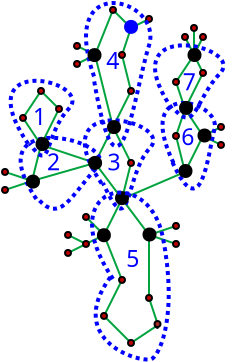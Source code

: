 <?xml version="1.0" encoding="UTF-8"?>
<dia:diagram xmlns:dia="http://www.lysator.liu.se/~alla/dia/">
  <dia:layer name="Background" visible="true" active="true">
    <dia:group>
      <dia:object type="Standard - Polygon" version="0" id="O0">
        <dia:attribute name="obj_pos">
          <dia:point val="6.75,17.1"/>
        </dia:attribute>
        <dia:attribute name="obj_bb">
          <dia:rectangle val="5.339,9.805;8.16,17.164"/>
        </dia:attribute>
        <dia:attribute name="poly_points">
          <dia:point val="6.75,17.1"/>
          <dia:point val="5.4,15.75"/>
          <dia:point val="6.3,13.95"/>
          <dia:point val="5.4,11.7"/>
          <dia:point val="6.3,9.9"/>
          <dia:point val="7.65,11.7"/>
          <dia:point val="7.65,14.85"/>
          <dia:point val="8.1,16.2"/>
        </dia:attribute>
        <dia:attribute name="line_color">
          <dia:color val="#00a33d"/>
        </dia:attribute>
        <dia:attribute name="show_background">
          <dia:boolean val="false"/>
        </dia:attribute>
      </dia:object>
      <dia:object type="Standard - PolyLine" version="0" id="O1">
        <dia:attribute name="obj_pos">
          <dia:point val="9.45,16.65"/>
        </dia:attribute>
        <dia:attribute name="obj_bb">
          <dia:rectangle val="8.072,15.231;9.519,16.713"/>
        </dia:attribute>
        <dia:attribute name="poly_points">
          <dia:point val="9.45,16.65"/>
          <dia:point val="8.1,16.2"/>
          <dia:point val="9.45,15.3"/>
        </dia:attribute>
        <dia:attribute name="line_color">
          <dia:color val="#00a33d"/>
        </dia:attribute>
      </dia:object>
      <dia:object type="Standard - PolyLine" version="0" id="O2">
        <dia:attribute name="obj_pos">
          <dia:point val="9,12.15"/>
        </dia:attribute>
        <dia:attribute name="obj_bb">
          <dia:rectangle val="7.634,11.187;9.063,12.213"/>
        </dia:attribute>
        <dia:attribute name="poly_points">
          <dia:point val="9,12.15"/>
          <dia:point val="7.65,11.7"/>
          <dia:point val="9,11.25"/>
        </dia:attribute>
        <dia:attribute name="line_color">
          <dia:color val="#00a33d"/>
        </dia:attribute>
      </dia:object>
      <dia:object type="Standard - PolyLine" version="0" id="O3">
        <dia:attribute name="obj_pos">
          <dia:point val="3.6,11.7"/>
        </dia:attribute>
        <dia:attribute name="obj_bb">
          <dia:rectangle val="3.533,10.729;5.484,12.195"/>
        </dia:attribute>
        <dia:attribute name="poly_points">
          <dia:point val="3.6,11.7"/>
          <dia:point val="4.5,12.15"/>
          <dia:point val="5.4,11.7"/>
          <dia:point val="4.5,10.8"/>
        </dia:attribute>
        <dia:attribute name="line_color">
          <dia:color val="#00a33d"/>
        </dia:attribute>
      </dia:object>
      <dia:object type="Standard - Line" version="0" id="O4">
        <dia:attribute name="obj_pos">
          <dia:point val="3.6,12.6"/>
        </dia:attribute>
        <dia:attribute name="obj_bb">
          <dia:rectangle val="3.533,12.083;4.567,12.667"/>
        </dia:attribute>
        <dia:attribute name="conn_endpoints">
          <dia:point val="3.6,12.6"/>
          <dia:point val="4.5,12.15"/>
        </dia:attribute>
        <dia:attribute name="numcp">
          <dia:int val="1"/>
        </dia:attribute>
        <dia:attribute name="line_color">
          <dia:color val="#00a33d"/>
        </dia:attribute>
      </dia:object>
      <dia:object type="Standard - PolyLine" version="0" id="O5">
        <dia:attribute name="obj_pos">
          <dia:point val="6.3,9.9"/>
        </dia:attribute>
        <dia:attribute name="obj_bb">
          <dia:rectangle val="4.905,5.287;10.408,9.986"/>
        </dia:attribute>
        <dia:attribute name="poly_points">
          <dia:point val="6.3,9.9"/>
          <dia:point val="4.95,8.1"/>
          <dia:point val="5.85,6.3"/>
          <dia:point val="6.75,8.1"/>
          <dia:point val="6.3,9.9"/>
          <dia:point val="9.45,8.55"/>
          <dia:point val="10.35,6.75"/>
          <dia:point val="9.45,5.4"/>
          <dia:point val="9,6.75"/>
          <dia:point val="9.45,8.55"/>
        </dia:attribute>
        <dia:attribute name="line_color">
          <dia:color val="#00a33d"/>
        </dia:attribute>
      </dia:object>
      <dia:object type="Standard - Polygon" version="0" id="O6">
        <dia:attribute name="obj_pos">
          <dia:point val="4.95,8.1"/>
        </dia:attribute>
        <dia:attribute name="obj_bb">
          <dia:rectangle val="1.73,7.135;5.119,9.072"/>
        </dia:attribute>
        <dia:attribute name="poly_points">
          <dia:point val="4.95,8.1"/>
          <dia:point val="2.25,7.2"/>
          <dia:point val="1.8,9"/>
        </dia:attribute>
        <dia:attribute name="line_color">
          <dia:color val="#00a33d"/>
        </dia:attribute>
        <dia:attribute name="show_background">
          <dia:boolean val="false"/>
        </dia:attribute>
      </dia:object>
      <dia:object type="Standard - PolyLine" version="0" id="O7">
        <dia:attribute name="obj_pos">
          <dia:point val="0.45,8.55"/>
        </dia:attribute>
        <dia:attribute name="obj_bb">
          <dia:rectangle val="0.387,8.487;1.816,9.513"/>
        </dia:attribute>
        <dia:attribute name="poly_points">
          <dia:point val="0.45,8.55"/>
          <dia:point val="1.8,9"/>
          <dia:point val="0.45,9.45"/>
        </dia:attribute>
        <dia:attribute name="line_color">
          <dia:color val="#00a33d"/>
        </dia:attribute>
      </dia:object>
      <dia:object type="Standard - Polygon" version="0" id="O8">
        <dia:attribute name="obj_pos">
          <dia:point val="2.25,7.2"/>
        </dia:attribute>
        <dia:attribute name="obj_bb">
          <dia:rectangle val="1.29,4.421;3.211,7.299"/>
        </dia:attribute>
        <dia:attribute name="poly_points">
          <dia:point val="2.25,7.2"/>
          <dia:point val="3.15,5.4"/>
          <dia:point val="2.25,4.5"/>
          <dia:point val="1.35,5.85"/>
        </dia:attribute>
        <dia:attribute name="line_color">
          <dia:color val="#00a33d"/>
        </dia:attribute>
        <dia:attribute name="show_background">
          <dia:boolean val="false"/>
        </dia:attribute>
      </dia:object>
      <dia:object type="Standard - Polygon" version="0" id="O9">
        <dia:attribute name="obj_pos">
          <dia:point val="5.85,6.3"/>
        </dia:attribute>
        <dia:attribute name="obj_bb">
          <dia:rectangle val="4.898,0.361;6.807,6.443"/>
        </dia:attribute>
        <dia:attribute name="poly_points">
          <dia:point val="5.85,6.3"/>
          <dia:point val="6.75,4.5"/>
          <dia:point val="6.3,2.7"/>
          <dia:point val="6.75,1.35"/>
          <dia:point val="5.85,0.45"/>
          <dia:point val="4.95,2.7"/>
        </dia:attribute>
        <dia:attribute name="line_color">
          <dia:color val="#00a33d"/>
        </dia:attribute>
        <dia:attribute name="show_background">
          <dia:boolean val="false"/>
        </dia:attribute>
      </dia:object>
      <dia:object type="Standard - Polygon" version="0" id="O10">
        <dia:attribute name="obj_pos">
          <dia:point val="9.45,5.4"/>
        </dia:attribute>
        <dia:attribute name="obj_bb">
          <dia:rectangle val="8.945,2.601;10.406,5.53"/>
        </dia:attribute>
        <dia:attribute name="poly_points">
          <dia:point val="9.45,5.4"/>
          <dia:point val="10.35,3.6"/>
          <dia:point val="9.9,2.7"/>
          <dia:point val="9,4.05"/>
        </dia:attribute>
        <dia:attribute name="line_color">
          <dia:color val="#00a33d"/>
        </dia:attribute>
        <dia:attribute name="show_background">
          <dia:boolean val="false"/>
        </dia:attribute>
      </dia:object>
      <dia:object type="Standard - PolyLine" version="0" id="O11">
        <dia:attribute name="obj_pos">
          <dia:point val="4.05,2.25"/>
        </dia:attribute>
        <dia:attribute name="obj_bb">
          <dia:rectangle val="3.983,2.183;4.972,3.217"/>
        </dia:attribute>
        <dia:attribute name="poly_points">
          <dia:point val="4.05,2.25"/>
          <dia:point val="4.95,2.7"/>
          <dia:point val="4.05,3.15"/>
        </dia:attribute>
        <dia:attribute name="line_color">
          <dia:color val="#00a33d"/>
        </dia:attribute>
      </dia:object>
      <dia:object type="Standard - Line" version="0" id="O12">
        <dia:attribute name="obj_pos">
          <dia:point val="6.75,1.35"/>
        </dia:attribute>
        <dia:attribute name="obj_bb">
          <dia:rectangle val="6.683,0.833;7.717,1.417"/>
        </dia:attribute>
        <dia:attribute name="conn_endpoints">
          <dia:point val="6.75,1.35"/>
          <dia:point val="7.65,0.9"/>
        </dia:attribute>
        <dia:attribute name="numcp">
          <dia:int val="1"/>
        </dia:attribute>
        <dia:attribute name="line_color">
          <dia:color val="#00a33d"/>
        </dia:attribute>
      </dia:object>
      <dia:object type="Standard - PolyLine" version="0" id="O13">
        <dia:attribute name="obj_pos">
          <dia:point val="9.45,1.8"/>
        </dia:attribute>
        <dia:attribute name="obj_bb">
          <dia:rectangle val="9.383,1.3;9.95,2.722"/>
        </dia:attribute>
        <dia:attribute name="poly_points">
          <dia:point val="9.45,1.8"/>
          <dia:point val="9.9,2.7"/>
          <dia:point val="9.9,1.35"/>
        </dia:attribute>
        <dia:attribute name="line_color">
          <dia:color val="#00a33d"/>
        </dia:attribute>
      </dia:object>
      <dia:object type="Standard - Line" version="0" id="O14">
        <dia:attribute name="obj_pos">
          <dia:point val="10.35,1.8"/>
        </dia:attribute>
        <dia:attribute name="obj_bb">
          <dia:rectangle val="9.833,1.733;10.417,2.767"/>
        </dia:attribute>
        <dia:attribute name="conn_endpoints">
          <dia:point val="10.35,1.8"/>
          <dia:point val="9.9,2.7"/>
        </dia:attribute>
        <dia:attribute name="numcp">
          <dia:int val="1"/>
        </dia:attribute>
        <dia:attribute name="line_color">
          <dia:color val="#00a33d"/>
        </dia:attribute>
      </dia:object>
      <dia:object type="Standard - PolyLine" version="0" id="O15">
        <dia:attribute name="obj_pos">
          <dia:point val="11.25,6.3"/>
        </dia:attribute>
        <dia:attribute name="obj_bb">
          <dia:rectangle val="10.328,6.233;11.317,7.267"/>
        </dia:attribute>
        <dia:attribute name="poly_points">
          <dia:point val="11.25,6.3"/>
          <dia:point val="10.35,6.75"/>
          <dia:point val="11.25,7.2"/>
        </dia:attribute>
        <dia:attribute name="line_color">
          <dia:color val="#00a33d"/>
        </dia:attribute>
      </dia:object>
    </dia:group>
    <dia:group>
      <dia:object type="Standard - Ellipse" version="0" id="O16">
        <dia:attribute name="obj_pos">
          <dia:point val="6.6,16.95"/>
        </dia:attribute>
        <dia:attribute name="obj_bb">
          <dia:rectangle val="6.55,16.9;6.95,17.3"/>
        </dia:attribute>
        <dia:attribute name="elem_corner">
          <dia:point val="6.6,16.95"/>
        </dia:attribute>
        <dia:attribute name="elem_width">
          <dia:real val="0.3"/>
        </dia:attribute>
        <dia:attribute name="elem_height">
          <dia:real val="0.3"/>
        </dia:attribute>
        <dia:attribute name="inner_color">
          <dia:color val="#bf0000"/>
        </dia:attribute>
      </dia:object>
      <dia:object type="Standard - Ellipse" version="0" id="O17">
        <dia:attribute name="obj_pos">
          <dia:point val="7.95,16.05"/>
        </dia:attribute>
        <dia:attribute name="obj_bb">
          <dia:rectangle val="7.9,16;8.3,16.4"/>
        </dia:attribute>
        <dia:attribute name="elem_corner">
          <dia:point val="7.95,16.05"/>
        </dia:attribute>
        <dia:attribute name="elem_width">
          <dia:real val="0.3"/>
        </dia:attribute>
        <dia:attribute name="elem_height">
          <dia:real val="0.3"/>
        </dia:attribute>
        <dia:attribute name="inner_color">
          <dia:color val="#bf0000"/>
        </dia:attribute>
      </dia:object>
      <dia:object type="Standard - Ellipse" version="0" id="O18">
        <dia:attribute name="obj_pos">
          <dia:point val="9.3,16.5"/>
        </dia:attribute>
        <dia:attribute name="obj_bb">
          <dia:rectangle val="9.25,16.45;9.65,16.85"/>
        </dia:attribute>
        <dia:attribute name="elem_corner">
          <dia:point val="9.3,16.5"/>
        </dia:attribute>
        <dia:attribute name="elem_width">
          <dia:real val="0.3"/>
        </dia:attribute>
        <dia:attribute name="elem_height">
          <dia:real val="0.3"/>
        </dia:attribute>
        <dia:attribute name="inner_color">
          <dia:color val="#bf0000"/>
        </dia:attribute>
      </dia:object>
      <dia:object type="Standard - Ellipse" version="0" id="O19">
        <dia:attribute name="obj_pos">
          <dia:point val="9.3,15.15"/>
        </dia:attribute>
        <dia:attribute name="obj_bb">
          <dia:rectangle val="9.25,15.1;9.65,15.5"/>
        </dia:attribute>
        <dia:attribute name="elem_corner">
          <dia:point val="9.3,15.15"/>
        </dia:attribute>
        <dia:attribute name="elem_width">
          <dia:real val="0.3"/>
        </dia:attribute>
        <dia:attribute name="elem_height">
          <dia:real val="0.3"/>
        </dia:attribute>
        <dia:attribute name="inner_color">
          <dia:color val="#bf0000"/>
        </dia:attribute>
      </dia:object>
      <dia:object type="Standard - Ellipse" version="0" id="O20">
        <dia:attribute name="obj_pos">
          <dia:point val="7.5,14.7"/>
        </dia:attribute>
        <dia:attribute name="obj_bb">
          <dia:rectangle val="7.45,14.65;7.85,15.05"/>
        </dia:attribute>
        <dia:attribute name="elem_corner">
          <dia:point val="7.5,14.7"/>
        </dia:attribute>
        <dia:attribute name="elem_width">
          <dia:real val="0.3"/>
        </dia:attribute>
        <dia:attribute name="elem_height">
          <dia:real val="0.3"/>
        </dia:attribute>
        <dia:attribute name="inner_color">
          <dia:color val="#bf0000"/>
        </dia:attribute>
      </dia:object>
      <dia:object type="Standard - Ellipse" version="0" id="O21">
        <dia:attribute name="obj_pos">
          <dia:point val="7.5,11.55"/>
        </dia:attribute>
        <dia:attribute name="obj_bb">
          <dia:rectangle val="7.45,11.5;7.85,11.9"/>
        </dia:attribute>
        <dia:attribute name="elem_corner">
          <dia:point val="7.5,11.55"/>
        </dia:attribute>
        <dia:attribute name="elem_width">
          <dia:real val="0.3"/>
        </dia:attribute>
        <dia:attribute name="elem_height">
          <dia:real val="0.3"/>
        </dia:attribute>
        <dia:attribute name="inner_color">
          <dia:color val="#bf0000"/>
        </dia:attribute>
      </dia:object>
      <dia:object type="Standard - Ellipse" version="0" id="O22">
        <dia:attribute name="obj_pos">
          <dia:point val="8.85,12"/>
        </dia:attribute>
        <dia:attribute name="obj_bb">
          <dia:rectangle val="8.8,11.95;9.2,12.35"/>
        </dia:attribute>
        <dia:attribute name="elem_corner">
          <dia:point val="8.85,12"/>
        </dia:attribute>
        <dia:attribute name="elem_width">
          <dia:real val="0.3"/>
        </dia:attribute>
        <dia:attribute name="elem_height">
          <dia:real val="0.3"/>
        </dia:attribute>
        <dia:attribute name="inner_color">
          <dia:color val="#bf0000"/>
        </dia:attribute>
      </dia:object>
      <dia:object type="Standard - Ellipse" version="0" id="O23">
        <dia:attribute name="obj_pos">
          <dia:point val="8.85,11.1"/>
        </dia:attribute>
        <dia:attribute name="obj_bb">
          <dia:rectangle val="8.8,11.05;9.2,11.45"/>
        </dia:attribute>
        <dia:attribute name="elem_corner">
          <dia:point val="8.85,11.1"/>
        </dia:attribute>
        <dia:attribute name="elem_width">
          <dia:real val="0.3"/>
        </dia:attribute>
        <dia:attribute name="elem_height">
          <dia:real val="0.3"/>
        </dia:attribute>
        <dia:attribute name="inner_color">
          <dia:color val="#bf0000"/>
        </dia:attribute>
      </dia:object>
      <dia:object type="Standard - Ellipse" version="0" id="O24">
        <dia:attribute name="obj_pos">
          <dia:point val="5.25,15.6"/>
        </dia:attribute>
        <dia:attribute name="obj_bb">
          <dia:rectangle val="5.2,15.55;5.6,15.95"/>
        </dia:attribute>
        <dia:attribute name="elem_corner">
          <dia:point val="5.25,15.6"/>
        </dia:attribute>
        <dia:attribute name="elem_width">
          <dia:real val="0.3"/>
        </dia:attribute>
        <dia:attribute name="elem_height">
          <dia:real val="0.3"/>
        </dia:attribute>
        <dia:attribute name="inner_color">
          <dia:color val="#bf0000"/>
        </dia:attribute>
      </dia:object>
      <dia:object type="Standard - Ellipse" version="0" id="O25">
        <dia:attribute name="obj_pos">
          <dia:point val="6.15,13.8"/>
        </dia:attribute>
        <dia:attribute name="obj_bb">
          <dia:rectangle val="6.1,13.75;6.5,14.15"/>
        </dia:attribute>
        <dia:attribute name="elem_corner">
          <dia:point val="6.15,13.8"/>
        </dia:attribute>
        <dia:attribute name="elem_width">
          <dia:real val="0.3"/>
        </dia:attribute>
        <dia:attribute name="elem_height">
          <dia:real val="0.3"/>
        </dia:attribute>
        <dia:attribute name="inner_color">
          <dia:color val="#bf0000"/>
        </dia:attribute>
      </dia:object>
      <dia:object type="Standard - Ellipse" version="0" id="O26">
        <dia:attribute name="obj_pos">
          <dia:point val="5.25,11.55"/>
        </dia:attribute>
        <dia:attribute name="obj_bb">
          <dia:rectangle val="5.2,11.5;5.6,11.9"/>
        </dia:attribute>
        <dia:attribute name="elem_corner">
          <dia:point val="5.25,11.55"/>
        </dia:attribute>
        <dia:attribute name="elem_width">
          <dia:real val="0.3"/>
        </dia:attribute>
        <dia:attribute name="elem_height">
          <dia:real val="0.3"/>
        </dia:attribute>
        <dia:attribute name="inner_color">
          <dia:color val="#bf0000"/>
        </dia:attribute>
      </dia:object>
      <dia:object type="Standard - Ellipse" version="0" id="O27">
        <dia:attribute name="obj_pos">
          <dia:point val="4.35,10.65"/>
        </dia:attribute>
        <dia:attribute name="obj_bb">
          <dia:rectangle val="4.3,10.6;4.7,11"/>
        </dia:attribute>
        <dia:attribute name="elem_corner">
          <dia:point val="4.35,10.65"/>
        </dia:attribute>
        <dia:attribute name="elem_width">
          <dia:real val="0.3"/>
        </dia:attribute>
        <dia:attribute name="elem_height">
          <dia:real val="0.3"/>
        </dia:attribute>
        <dia:attribute name="inner_color">
          <dia:color val="#bf0000"/>
        </dia:attribute>
      </dia:object>
      <dia:object type="Standard - Ellipse" version="0" id="O28">
        <dia:attribute name="obj_pos">
          <dia:point val="3.45,11.55"/>
        </dia:attribute>
        <dia:attribute name="obj_bb">
          <dia:rectangle val="3.4,11.5;3.8,11.9"/>
        </dia:attribute>
        <dia:attribute name="elem_corner">
          <dia:point val="3.45,11.55"/>
        </dia:attribute>
        <dia:attribute name="elem_width">
          <dia:real val="0.3"/>
        </dia:attribute>
        <dia:attribute name="elem_height">
          <dia:real val="0.3"/>
        </dia:attribute>
        <dia:attribute name="inner_color">
          <dia:color val="#bf0000"/>
        </dia:attribute>
      </dia:object>
      <dia:object type="Standard - Ellipse" version="0" id="O29">
        <dia:attribute name="obj_pos">
          <dia:point val="3.45,12.45"/>
        </dia:attribute>
        <dia:attribute name="obj_bb">
          <dia:rectangle val="3.4,12.4;3.8,12.8"/>
        </dia:attribute>
        <dia:attribute name="elem_corner">
          <dia:point val="3.45,12.45"/>
        </dia:attribute>
        <dia:attribute name="elem_width">
          <dia:real val="0.3"/>
        </dia:attribute>
        <dia:attribute name="elem_height">
          <dia:real val="0.3"/>
        </dia:attribute>
        <dia:attribute name="inner_color">
          <dia:color val="#bf0000"/>
        </dia:attribute>
      </dia:object>
      <dia:object type="Standard - Ellipse" version="0" id="O30">
        <dia:attribute name="obj_pos">
          <dia:point val="6.15,9.75"/>
        </dia:attribute>
        <dia:attribute name="obj_bb">
          <dia:rectangle val="6.1,9.7;6.5,10.1"/>
        </dia:attribute>
        <dia:attribute name="elem_corner">
          <dia:point val="6.15,9.75"/>
        </dia:attribute>
        <dia:attribute name="elem_width">
          <dia:real val="0.3"/>
        </dia:attribute>
        <dia:attribute name="elem_height">
          <dia:real val="0.3"/>
        </dia:attribute>
        <dia:attribute name="inner_color">
          <dia:color val="#bf0000"/>
        </dia:attribute>
      </dia:object>
      <dia:object type="Standard - Ellipse" version="0" id="O31">
        <dia:attribute name="obj_pos">
          <dia:point val="9.3,8.4"/>
        </dia:attribute>
        <dia:attribute name="obj_bb">
          <dia:rectangle val="9.25,8.35;9.65,8.75"/>
        </dia:attribute>
        <dia:attribute name="elem_corner">
          <dia:point val="9.3,8.4"/>
        </dia:attribute>
        <dia:attribute name="elem_width">
          <dia:real val="0.3"/>
        </dia:attribute>
        <dia:attribute name="elem_height">
          <dia:real val="0.3"/>
        </dia:attribute>
        <dia:attribute name="inner_color">
          <dia:color val="#bf0000"/>
        </dia:attribute>
      </dia:object>
      <dia:object type="Standard - Ellipse" version="0" id="O32">
        <dia:attribute name="obj_pos">
          <dia:point val="10.2,6.6"/>
        </dia:attribute>
        <dia:attribute name="obj_bb">
          <dia:rectangle val="10.15,6.55;10.55,6.95"/>
        </dia:attribute>
        <dia:attribute name="elem_corner">
          <dia:point val="10.2,6.6"/>
        </dia:attribute>
        <dia:attribute name="elem_width">
          <dia:real val="0.3"/>
        </dia:attribute>
        <dia:attribute name="elem_height">
          <dia:real val="0.3"/>
        </dia:attribute>
        <dia:attribute name="inner_color">
          <dia:color val="#bf0000"/>
        </dia:attribute>
      </dia:object>
      <dia:object type="Standard - Ellipse" version="0" id="O33">
        <dia:attribute name="obj_pos">
          <dia:point val="11.1,7.05"/>
        </dia:attribute>
        <dia:attribute name="obj_bb">
          <dia:rectangle val="11.05,7;11.45,7.4"/>
        </dia:attribute>
        <dia:attribute name="elem_corner">
          <dia:point val="11.1,7.05"/>
        </dia:attribute>
        <dia:attribute name="elem_width">
          <dia:real val="0.3"/>
        </dia:attribute>
        <dia:attribute name="elem_height">
          <dia:real val="0.3"/>
        </dia:attribute>
        <dia:attribute name="inner_color">
          <dia:color val="#bf0000"/>
        </dia:attribute>
      </dia:object>
      <dia:object type="Standard - Ellipse" version="0" id="O34">
        <dia:attribute name="obj_pos">
          <dia:point val="11.1,6.15"/>
        </dia:attribute>
        <dia:attribute name="obj_bb">
          <dia:rectangle val="11.05,6.1;11.45,6.5"/>
        </dia:attribute>
        <dia:attribute name="elem_corner">
          <dia:point val="11.1,6.15"/>
        </dia:attribute>
        <dia:attribute name="elem_width">
          <dia:real val="0.3"/>
        </dia:attribute>
        <dia:attribute name="elem_height">
          <dia:real val="0.3"/>
        </dia:attribute>
        <dia:attribute name="inner_color">
          <dia:color val="#bf0000"/>
        </dia:attribute>
      </dia:object>
      <dia:object type="Standard - Ellipse" version="0" id="O35">
        <dia:attribute name="obj_pos">
          <dia:point val="8.85,6.6"/>
        </dia:attribute>
        <dia:attribute name="obj_bb">
          <dia:rectangle val="8.8,6.55;9.2,6.95"/>
        </dia:attribute>
        <dia:attribute name="elem_corner">
          <dia:point val="8.85,6.6"/>
        </dia:attribute>
        <dia:attribute name="elem_width">
          <dia:real val="0.3"/>
        </dia:attribute>
        <dia:attribute name="elem_height">
          <dia:real val="0.3"/>
        </dia:attribute>
        <dia:attribute name="inner_color">
          <dia:color val="#bf0000"/>
        </dia:attribute>
      </dia:object>
      <dia:object type="Standard - Ellipse" version="0" id="O36">
        <dia:attribute name="obj_pos">
          <dia:point val="9.3,5.25"/>
        </dia:attribute>
        <dia:attribute name="obj_bb">
          <dia:rectangle val="9.25,5.2;9.65,5.6"/>
        </dia:attribute>
        <dia:attribute name="elem_corner">
          <dia:point val="9.3,5.25"/>
        </dia:attribute>
        <dia:attribute name="elem_width">
          <dia:real val="0.3"/>
        </dia:attribute>
        <dia:attribute name="elem_height">
          <dia:real val="0.3"/>
        </dia:attribute>
        <dia:attribute name="inner_color">
          <dia:color val="#bf0000"/>
        </dia:attribute>
      </dia:object>
      <dia:object type="Standard - Ellipse" version="0" id="O37">
        <dia:attribute name="obj_pos">
          <dia:point val="8.85,3.9"/>
        </dia:attribute>
        <dia:attribute name="obj_bb">
          <dia:rectangle val="8.8,3.85;9.2,4.25"/>
        </dia:attribute>
        <dia:attribute name="elem_corner">
          <dia:point val="8.85,3.9"/>
        </dia:attribute>
        <dia:attribute name="elem_width">
          <dia:real val="0.3"/>
        </dia:attribute>
        <dia:attribute name="elem_height">
          <dia:real val="0.3"/>
        </dia:attribute>
        <dia:attribute name="inner_color">
          <dia:color val="#bf0000"/>
        </dia:attribute>
      </dia:object>
      <dia:object type="Standard - Ellipse" version="0" id="O38">
        <dia:attribute name="obj_pos">
          <dia:point val="10.2,3.45"/>
        </dia:attribute>
        <dia:attribute name="obj_bb">
          <dia:rectangle val="10.15,3.4;10.55,3.8"/>
        </dia:attribute>
        <dia:attribute name="elem_corner">
          <dia:point val="10.2,3.45"/>
        </dia:attribute>
        <dia:attribute name="elem_width">
          <dia:real val="0.3"/>
        </dia:attribute>
        <dia:attribute name="elem_height">
          <dia:real val="0.3"/>
        </dia:attribute>
        <dia:attribute name="inner_color">
          <dia:color val="#bf0000"/>
        </dia:attribute>
      </dia:object>
      <dia:object type="Standard - Ellipse" version="0" id="O39">
        <dia:attribute name="obj_pos">
          <dia:point val="9.75,2.55"/>
        </dia:attribute>
        <dia:attribute name="obj_bb">
          <dia:rectangle val="9.7,2.5;10.1,2.9"/>
        </dia:attribute>
        <dia:attribute name="elem_corner">
          <dia:point val="9.75,2.55"/>
        </dia:attribute>
        <dia:attribute name="elem_width">
          <dia:real val="0.3"/>
        </dia:attribute>
        <dia:attribute name="elem_height">
          <dia:real val="0.3"/>
        </dia:attribute>
        <dia:attribute name="inner_color">
          <dia:color val="#bf0000"/>
        </dia:attribute>
      </dia:object>
      <dia:object type="Standard - Ellipse" version="0" id="O40">
        <dia:attribute name="obj_pos">
          <dia:point val="10.2,1.65"/>
        </dia:attribute>
        <dia:attribute name="obj_bb">
          <dia:rectangle val="10.15,1.6;10.55,2"/>
        </dia:attribute>
        <dia:attribute name="elem_corner">
          <dia:point val="10.2,1.65"/>
        </dia:attribute>
        <dia:attribute name="elem_width">
          <dia:real val="0.3"/>
        </dia:attribute>
        <dia:attribute name="elem_height">
          <dia:real val="0.3"/>
        </dia:attribute>
        <dia:attribute name="inner_color">
          <dia:color val="#bf0000"/>
        </dia:attribute>
      </dia:object>
      <dia:object type="Standard - Ellipse" version="0" id="O41">
        <dia:attribute name="obj_pos">
          <dia:point val="9.75,1.2"/>
        </dia:attribute>
        <dia:attribute name="obj_bb">
          <dia:rectangle val="9.7,1.15;10.1,1.55"/>
        </dia:attribute>
        <dia:attribute name="elem_corner">
          <dia:point val="9.75,1.2"/>
        </dia:attribute>
        <dia:attribute name="elem_width">
          <dia:real val="0.3"/>
        </dia:attribute>
        <dia:attribute name="elem_height">
          <dia:real val="0.3"/>
        </dia:attribute>
        <dia:attribute name="inner_color">
          <dia:color val="#bf0000"/>
        </dia:attribute>
      </dia:object>
      <dia:object type="Standard - Ellipse" version="0" id="O42">
        <dia:attribute name="obj_pos">
          <dia:point val="9.3,1.65"/>
        </dia:attribute>
        <dia:attribute name="obj_bb">
          <dia:rectangle val="9.25,1.6;9.65,2"/>
        </dia:attribute>
        <dia:attribute name="elem_corner">
          <dia:point val="9.3,1.65"/>
        </dia:attribute>
        <dia:attribute name="elem_width">
          <dia:real val="0.3"/>
        </dia:attribute>
        <dia:attribute name="elem_height">
          <dia:real val="0.3"/>
        </dia:attribute>
        <dia:attribute name="inner_color">
          <dia:color val="#bf0000"/>
        </dia:attribute>
      </dia:object>
      <dia:object type="Standard - Ellipse" version="0" id="O43">
        <dia:attribute name="obj_pos">
          <dia:point val="4.8,7.95"/>
        </dia:attribute>
        <dia:attribute name="obj_bb">
          <dia:rectangle val="4.75,7.9;5.15,8.3"/>
        </dia:attribute>
        <dia:attribute name="elem_corner">
          <dia:point val="4.8,7.95"/>
        </dia:attribute>
        <dia:attribute name="elem_width">
          <dia:real val="0.3"/>
        </dia:attribute>
        <dia:attribute name="elem_height">
          <dia:real val="0.3"/>
        </dia:attribute>
        <dia:attribute name="inner_color">
          <dia:color val="#bf0000"/>
        </dia:attribute>
      </dia:object>
      <dia:object type="Standard - Ellipse" version="0" id="O44">
        <dia:attribute name="obj_pos">
          <dia:point val="6.6,7.95"/>
        </dia:attribute>
        <dia:attribute name="obj_bb">
          <dia:rectangle val="6.55,7.9;6.95,8.3"/>
        </dia:attribute>
        <dia:attribute name="elem_corner">
          <dia:point val="6.6,7.95"/>
        </dia:attribute>
        <dia:attribute name="elem_width">
          <dia:real val="0.3"/>
        </dia:attribute>
        <dia:attribute name="elem_height">
          <dia:real val="0.3"/>
        </dia:attribute>
        <dia:attribute name="inner_color">
          <dia:color val="#bf0000"/>
        </dia:attribute>
      </dia:object>
      <dia:object type="Standard - Ellipse" version="0" id="O45">
        <dia:attribute name="obj_pos">
          <dia:point val="5.7,6.15"/>
        </dia:attribute>
        <dia:attribute name="obj_bb">
          <dia:rectangle val="5.65,6.1;6.05,6.5"/>
        </dia:attribute>
        <dia:attribute name="elem_corner">
          <dia:point val="5.7,6.15"/>
        </dia:attribute>
        <dia:attribute name="elem_width">
          <dia:real val="0.3"/>
        </dia:attribute>
        <dia:attribute name="elem_height">
          <dia:real val="0.3"/>
        </dia:attribute>
        <dia:attribute name="inner_color">
          <dia:color val="#bf0000"/>
        </dia:attribute>
      </dia:object>
      <dia:object type="Standard - Ellipse" version="0" id="O46">
        <dia:attribute name="obj_pos">
          <dia:point val="6.6,4.35"/>
        </dia:attribute>
        <dia:attribute name="obj_bb">
          <dia:rectangle val="6.55,4.3;6.95,4.7"/>
        </dia:attribute>
        <dia:attribute name="elem_corner">
          <dia:point val="6.6,4.35"/>
        </dia:attribute>
        <dia:attribute name="elem_width">
          <dia:real val="0.3"/>
        </dia:attribute>
        <dia:attribute name="elem_height">
          <dia:real val="0.3"/>
        </dia:attribute>
        <dia:attribute name="inner_color">
          <dia:color val="#bf0000"/>
        </dia:attribute>
      </dia:object>
      <dia:object type="Standard - Ellipse" version="0" id="O47">
        <dia:attribute name="obj_pos">
          <dia:point val="6.15,2.55"/>
        </dia:attribute>
        <dia:attribute name="obj_bb">
          <dia:rectangle val="6.1,2.5;6.5,2.9"/>
        </dia:attribute>
        <dia:attribute name="elem_corner">
          <dia:point val="6.15,2.55"/>
        </dia:attribute>
        <dia:attribute name="elem_width">
          <dia:real val="0.3"/>
        </dia:attribute>
        <dia:attribute name="elem_height">
          <dia:real val="0.3"/>
        </dia:attribute>
        <dia:attribute name="inner_color">
          <dia:color val="#bf0000"/>
        </dia:attribute>
      </dia:object>
      <dia:object type="Standard - Ellipse" version="0" id="O48">
        <dia:attribute name="obj_pos">
          <dia:point val="6.6,1.2"/>
        </dia:attribute>
        <dia:attribute name="obj_bb">
          <dia:rectangle val="6.55,1.15;6.95,1.55"/>
        </dia:attribute>
        <dia:attribute name="elem_corner">
          <dia:point val="6.6,1.2"/>
        </dia:attribute>
        <dia:attribute name="elem_width">
          <dia:real val="0.3"/>
        </dia:attribute>
        <dia:attribute name="elem_height">
          <dia:real val="0.3"/>
        </dia:attribute>
        <dia:attribute name="inner_color">
          <dia:color val="#bf0000"/>
        </dia:attribute>
      </dia:object>
      <dia:object type="Standard - Ellipse" version="0" id="O49">
        <dia:attribute name="obj_pos">
          <dia:point val="7.5,0.75"/>
        </dia:attribute>
        <dia:attribute name="obj_bb">
          <dia:rectangle val="7.45,0.7;7.85,1.1"/>
        </dia:attribute>
        <dia:attribute name="elem_corner">
          <dia:point val="7.5,0.75"/>
        </dia:attribute>
        <dia:attribute name="elem_width">
          <dia:real val="0.3"/>
        </dia:attribute>
        <dia:attribute name="elem_height">
          <dia:real val="0.3"/>
        </dia:attribute>
        <dia:attribute name="inner_color">
          <dia:color val="#bf0000"/>
        </dia:attribute>
      </dia:object>
      <dia:object type="Standard - Ellipse" version="0" id="O50">
        <dia:attribute name="obj_pos">
          <dia:point val="5.7,0.3"/>
        </dia:attribute>
        <dia:attribute name="obj_bb">
          <dia:rectangle val="5.65,0.25;6.05,0.65"/>
        </dia:attribute>
        <dia:attribute name="elem_corner">
          <dia:point val="5.7,0.3"/>
        </dia:attribute>
        <dia:attribute name="elem_width">
          <dia:real val="0.3"/>
        </dia:attribute>
        <dia:attribute name="elem_height">
          <dia:real val="0.3"/>
        </dia:attribute>
        <dia:attribute name="inner_color">
          <dia:color val="#bf0000"/>
        </dia:attribute>
      </dia:object>
      <dia:object type="Standard - Ellipse" version="0" id="O51">
        <dia:attribute name="obj_pos">
          <dia:point val="4.8,2.55"/>
        </dia:attribute>
        <dia:attribute name="obj_bb">
          <dia:rectangle val="4.75,2.5;5.15,2.9"/>
        </dia:attribute>
        <dia:attribute name="elem_corner">
          <dia:point val="4.8,2.55"/>
        </dia:attribute>
        <dia:attribute name="elem_width">
          <dia:real val="0.3"/>
        </dia:attribute>
        <dia:attribute name="elem_height">
          <dia:real val="0.3"/>
        </dia:attribute>
        <dia:attribute name="inner_color">
          <dia:color val="#bf0000"/>
        </dia:attribute>
      </dia:object>
      <dia:object type="Standard - Ellipse" version="0" id="O52">
        <dia:attribute name="obj_pos">
          <dia:point val="3.9,2.1"/>
        </dia:attribute>
        <dia:attribute name="obj_bb">
          <dia:rectangle val="3.85,2.05;4.25,2.45"/>
        </dia:attribute>
        <dia:attribute name="elem_corner">
          <dia:point val="3.9,2.1"/>
        </dia:attribute>
        <dia:attribute name="elem_width">
          <dia:real val="0.3"/>
        </dia:attribute>
        <dia:attribute name="elem_height">
          <dia:real val="0.3"/>
        </dia:attribute>
        <dia:attribute name="inner_color">
          <dia:color val="#bf0000"/>
        </dia:attribute>
      </dia:object>
      <dia:object type="Standard - Ellipse" version="0" id="O53">
        <dia:attribute name="obj_pos">
          <dia:point val="3.9,3"/>
        </dia:attribute>
        <dia:attribute name="obj_bb">
          <dia:rectangle val="3.85,2.95;4.25,3.35"/>
        </dia:attribute>
        <dia:attribute name="elem_corner">
          <dia:point val="3.9,3"/>
        </dia:attribute>
        <dia:attribute name="elem_width">
          <dia:real val="0.3"/>
        </dia:attribute>
        <dia:attribute name="elem_height">
          <dia:real val="0.3"/>
        </dia:attribute>
        <dia:attribute name="inner_color">
          <dia:color val="#bf0000"/>
        </dia:attribute>
      </dia:object>
      <dia:object type="Standard - Ellipse" version="0" id="O54">
        <dia:attribute name="obj_pos">
          <dia:point val="2.1,4.35"/>
        </dia:attribute>
        <dia:attribute name="obj_bb">
          <dia:rectangle val="2.05,4.3;2.45,4.7"/>
        </dia:attribute>
        <dia:attribute name="elem_corner">
          <dia:point val="2.1,4.35"/>
        </dia:attribute>
        <dia:attribute name="elem_width">
          <dia:real val="0.3"/>
        </dia:attribute>
        <dia:attribute name="elem_height">
          <dia:real val="0.3"/>
        </dia:attribute>
        <dia:attribute name="inner_color">
          <dia:color val="#bf0000"/>
        </dia:attribute>
      </dia:object>
      <dia:object type="Standard - Ellipse" version="0" id="O55">
        <dia:attribute name="obj_pos">
          <dia:point val="1.2,5.7"/>
        </dia:attribute>
        <dia:attribute name="obj_bb">
          <dia:rectangle val="1.15,5.65;1.55,6.05"/>
        </dia:attribute>
        <dia:attribute name="elem_corner">
          <dia:point val="1.2,5.7"/>
        </dia:attribute>
        <dia:attribute name="elem_width">
          <dia:real val="0.3"/>
        </dia:attribute>
        <dia:attribute name="elem_height">
          <dia:real val="0.3"/>
        </dia:attribute>
        <dia:attribute name="inner_color">
          <dia:color val="#bf0000"/>
        </dia:attribute>
      </dia:object>
      <dia:object type="Standard - Ellipse" version="0" id="O56">
        <dia:attribute name="obj_pos">
          <dia:point val="3,5.25"/>
        </dia:attribute>
        <dia:attribute name="obj_bb">
          <dia:rectangle val="2.95,5.2;3.35,5.6"/>
        </dia:attribute>
        <dia:attribute name="elem_corner">
          <dia:point val="3,5.25"/>
        </dia:attribute>
        <dia:attribute name="elem_width">
          <dia:real val="0.3"/>
        </dia:attribute>
        <dia:attribute name="elem_height">
          <dia:real val="0.3"/>
        </dia:attribute>
        <dia:attribute name="inner_color">
          <dia:color val="#bf0000"/>
        </dia:attribute>
      </dia:object>
      <dia:object type="Standard - Ellipse" version="0" id="O57">
        <dia:attribute name="obj_pos">
          <dia:point val="2.1,7.05"/>
        </dia:attribute>
        <dia:attribute name="obj_bb">
          <dia:rectangle val="2.05,7.0;2.45,7.4"/>
        </dia:attribute>
        <dia:attribute name="elem_corner">
          <dia:point val="2.1,7.05"/>
        </dia:attribute>
        <dia:attribute name="elem_width">
          <dia:real val="0.3"/>
        </dia:attribute>
        <dia:attribute name="elem_height">
          <dia:real val="0.3"/>
        </dia:attribute>
        <dia:attribute name="inner_color">
          <dia:color val="#bf0000"/>
        </dia:attribute>
      </dia:object>
      <dia:object type="Standard - Ellipse" version="0" id="O58">
        <dia:attribute name="obj_pos">
          <dia:point val="1.65,8.85"/>
        </dia:attribute>
        <dia:attribute name="obj_bb">
          <dia:rectangle val="1.6,8.8;2,9.2"/>
        </dia:attribute>
        <dia:attribute name="elem_corner">
          <dia:point val="1.65,8.85"/>
        </dia:attribute>
        <dia:attribute name="elem_width">
          <dia:real val="0.3"/>
        </dia:attribute>
        <dia:attribute name="elem_height">
          <dia:real val="0.3"/>
        </dia:attribute>
        <dia:attribute name="inner_color">
          <dia:color val="#bf0000"/>
        </dia:attribute>
      </dia:object>
      <dia:object type="Standard - Ellipse" version="0" id="O59">
        <dia:attribute name="obj_pos">
          <dia:point val="0.3,8.4"/>
        </dia:attribute>
        <dia:attribute name="obj_bb">
          <dia:rectangle val="0.25,8.35;0.65,8.75"/>
        </dia:attribute>
        <dia:attribute name="elem_corner">
          <dia:point val="0.3,8.4"/>
        </dia:attribute>
        <dia:attribute name="elem_width">
          <dia:real val="0.3"/>
        </dia:attribute>
        <dia:attribute name="elem_height">
          <dia:real val="0.3"/>
        </dia:attribute>
        <dia:attribute name="inner_color">
          <dia:color val="#bf0000"/>
        </dia:attribute>
      </dia:object>
      <dia:object type="Standard - Ellipse" version="0" id="O60">
        <dia:attribute name="obj_pos">
          <dia:point val="0.3,9.3"/>
        </dia:attribute>
        <dia:attribute name="obj_bb">
          <dia:rectangle val="0.25,9.25;0.65,9.65"/>
        </dia:attribute>
        <dia:attribute name="elem_corner">
          <dia:point val="0.3,9.3"/>
        </dia:attribute>
        <dia:attribute name="elem_width">
          <dia:real val="0.3"/>
        </dia:attribute>
        <dia:attribute name="elem_height">
          <dia:real val="0.3"/>
        </dia:attribute>
        <dia:attribute name="inner_color">
          <dia:color val="#bf0000"/>
        </dia:attribute>
      </dia:object>
      <dia:object type="Standard - Ellipse" version="0" id="O61">
        <dia:attribute name="obj_pos">
          <dia:point val="4.35,12"/>
        </dia:attribute>
        <dia:attribute name="obj_bb">
          <dia:rectangle val="4.3,11.95;4.7,12.35"/>
        </dia:attribute>
        <dia:attribute name="elem_corner">
          <dia:point val="4.35,12"/>
        </dia:attribute>
        <dia:attribute name="elem_width">
          <dia:real val="0.3"/>
        </dia:attribute>
        <dia:attribute name="elem_height">
          <dia:real val="0.3"/>
        </dia:attribute>
        <dia:attribute name="inner_color">
          <dia:color val="#bf0000"/>
        </dia:attribute>
      </dia:object>
    </dia:group>
    <dia:object type="Standard - BezierLine" version="0" id="O62">
      <dia:attribute name="obj_pos">
        <dia:point val="1.606,7.15"/>
      </dia:attribute>
      <dia:attribute name="obj_bb">
        <dia:rectangle val="0.631,3.893;3.923,7.832"/>
      </dia:attribute>
      <dia:attribute name="bez_points">
        <dia:point val="1.606,7.15"/>
        <dia:point val="-1.55,2.475"/>
        <dia:point val="4.944,4"/>
        <dia:point val="3.65,5.375"/>
        <dia:point val="2.356,6.75"/>
        <dia:point val="2.825,8.75"/>
        <dia:point val="1.675,7.125"/>
      </dia:attribute>
      <dia:attribute name="corner_types">
        <dia:enum val="0"/>
        <dia:enum val="0"/>
        <dia:enum val="0"/>
      </dia:attribute>
      <dia:attribute name="line_color">
        <dia:color val="#0000ff"/>
      </dia:attribute>
      <dia:attribute name="line_width">
        <dia:real val="0.2"/>
      </dia:attribute>
      <dia:attribute name="line_style">
        <dia:enum val="4"/>
      </dia:attribute>
      <dia:attribute name="dashlength">
        <dia:real val="2"/>
      </dia:attribute>
    </dia:object>
    <dia:object type="Standard - BezierLine" version="0" id="O63">
      <dia:attribute name="obj_pos">
        <dia:point val="5.278,9.127"/>
      </dia:attribute>
      <dia:attribute name="obj_bb">
        <dia:rectangle val="4.34,5.869;7.964,10.483"/>
      </dia:attribute>
      <dia:attribute name="bez_points">
        <dia:point val="5.278,9.127"/>
        <dia:point val="2.122,4.452"/>
        <dia:point val="8.994,5.975"/>
        <dia:point val="7.7,7.35"/>
        <dia:point val="6.406,8.725"/>
        <dia:point val="6.8,12.275"/>
        <dia:point val="5.346,9.102"/>
      </dia:attribute>
      <dia:attribute name="corner_types">
        <dia:enum val="0"/>
        <dia:enum val="0"/>
        <dia:enum val="0"/>
      </dia:attribute>
      <dia:attribute name="line_color">
        <dia:color val="#0000ff"/>
      </dia:attribute>
      <dia:attribute name="line_width">
        <dia:real val="0.2"/>
      </dia:attribute>
      <dia:attribute name="line_style">
        <dia:enum val="4"/>
      </dia:attribute>
      <dia:attribute name="dashlength">
        <dia:real val="2"/>
      </dia:attribute>
    </dia:object>
    <dia:object type="Standard - BezierLine" version="0" id="O64">
      <dia:attribute name="obj_pos">
        <dia:point val="8.79,5.378"/>
      </dia:attribute>
      <dia:attribute name="obj_bb">
        <dia:rectangle val="7.853,2.12;11.477,5.931"/>
      </dia:attribute>
      <dia:attribute name="bez_points">
        <dia:point val="8.79,5.378"/>
        <dia:point val="5.634,0.703"/>
        <dia:point val="12.506,2.226"/>
        <dia:point val="11.213,3.601"/>
        <dia:point val="9.919,4.976"/>
        <dia:point val="10,6.675"/>
        <dia:point val="8.859,5.353"/>
      </dia:attribute>
      <dia:attribute name="corner_types">
        <dia:enum val="0"/>
        <dia:enum val="0"/>
        <dia:enum val="0"/>
      </dia:attribute>
      <dia:attribute name="line_color">
        <dia:color val="#0000ff"/>
      </dia:attribute>
      <dia:attribute name="line_width">
        <dia:real val="0.2"/>
      </dia:attribute>
      <dia:attribute name="line_style">
        <dia:enum val="4"/>
      </dia:attribute>
      <dia:attribute name="dashlength">
        <dia:real val="2"/>
      </dia:attribute>
    </dia:object>
    <dia:object type="Standard - BezierLine" version="0" id="O65">
      <dia:attribute name="obj_pos">
        <dia:point val="8.875,8.1"/>
      </dia:attribute>
      <dia:attribute name="obj_bb">
        <dia:rectangle val="8.224,5.0;11.046,9.481"/>
      </dia:attribute>
      <dia:attribute name="bez_points">
        <dia:point val="8.875,8.1"/>
        <dia:point val="6.8,3.8"/>
        <dia:point val="11.285,4.979"/>
        <dia:point val="10.925,6.4"/>
        <dia:point val="10.565,7.821"/>
        <dia:point val="10.278,11.248"/>
        <dia:point val="8.825,8.075"/>
      </dia:attribute>
      <dia:attribute name="corner_types">
        <dia:enum val="0"/>
        <dia:enum val="0"/>
        <dia:enum val="0"/>
      </dia:attribute>
      <dia:attribute name="line_color">
        <dia:color val="#0000ff"/>
      </dia:attribute>
      <dia:attribute name="line_width">
        <dia:real val="0.2"/>
      </dia:attribute>
      <dia:attribute name="line_style">
        <dia:enum val="4"/>
      </dia:attribute>
      <dia:attribute name="dashlength">
        <dia:real val="2"/>
      </dia:attribute>
    </dia:object>
    <dia:object type="Standard - BezierLine" version="0" id="O66">
      <dia:attribute name="obj_pos">
        <dia:point val="2.015,9.903"/>
      </dia:attribute>
      <dia:attribute name="obj_bb">
        <dia:rectangle val="1.132,6.745;5.302,10.49"/>
      </dia:attribute>
      <dia:attribute name="bez_points">
        <dia:point val="2.015,9.903"/>
        <dia:point val="-1.141,5.228"/>
        <dia:point val="6.344,6.95"/>
        <dia:point val="5.05,8.325"/>
        <dia:point val="3.756,9.7"/>
        <dia:point val="3.225,11.2"/>
        <dia:point val="2.084,9.878"/>
      </dia:attribute>
      <dia:attribute name="corner_types">
        <dia:enum val="0"/>
        <dia:enum val="0"/>
        <dia:enum val="0"/>
      </dia:attribute>
      <dia:attribute name="line_color">
        <dia:color val="#0000ff"/>
      </dia:attribute>
      <dia:attribute name="line_width">
        <dia:real val="0.2"/>
      </dia:attribute>
      <dia:attribute name="line_style">
        <dia:enum val="4"/>
      </dia:attribute>
      <dia:attribute name="dashlength">
        <dia:real val="2"/>
      </dia:attribute>
    </dia:object>
    <dia:object type="Standard - BezierLine" version="0" id="O67">
      <dia:attribute name="obj_pos">
        <dia:point val="4.9,3.775"/>
      </dia:attribute>
      <dia:attribute name="obj_bb">
        <dia:rectangle val="4.4,0.003;7.822,7.367"/>
      </dia:attribute>
      <dia:attribute name="bez_points">
        <dia:point val="4.9,3.775"/>
        <dia:point val="3.025,-1.6"/>
        <dia:point val="8.4,-0.125"/>
        <dia:point val="7.65,2.225"/>
        <dia:point val="6.9,4.575"/>
        <dia:point val="6.163,11.327"/>
        <dia:point val="4.875,3.825"/>
      </dia:attribute>
      <dia:attribute name="corner_types">
        <dia:enum val="0"/>
        <dia:enum val="0"/>
        <dia:enum val="0"/>
      </dia:attribute>
      <dia:attribute name="line_color">
        <dia:color val="#0000ff"/>
      </dia:attribute>
      <dia:attribute name="line_width">
        <dia:real val="0.2"/>
      </dia:attribute>
      <dia:attribute name="line_style">
        <dia:enum val="4"/>
      </dia:attribute>
      <dia:attribute name="dashlength">
        <dia:real val="2"/>
      </dia:attribute>
    </dia:object>
    <dia:object type="Standard - Text" version="1" id="O68">
      <dia:attribute name="obj_pos">
        <dia:point val="1.85,6.2"/>
      </dia:attribute>
      <dia:attribute name="obj_bb">
        <dia:rectangle val="1.85,5.133;2.58,6.473"/>
      </dia:attribute>
      <dia:attribute name="text">
        <dia:composite type="text">
          <dia:attribute name="string">
            <dia:string>#1#</dia:string>
          </dia:attribute>
          <dia:attribute name="font">
            <dia:font family="sans" style="0" name="Helvetica"/>
          </dia:attribute>
          <dia:attribute name="height">
            <dia:real val="1.435"/>
          </dia:attribute>
          <dia:attribute name="pos">
            <dia:point val="1.85,6.2"/>
          </dia:attribute>
          <dia:attribute name="color">
            <dia:color val="#0000ff"/>
          </dia:attribute>
          <dia:attribute name="alignment">
            <dia:enum val="0"/>
          </dia:attribute>
        </dia:composite>
      </dia:attribute>
      <dia:attribute name="valign">
        <dia:enum val="3"/>
      </dia:attribute>
    </dia:object>
    <dia:object type="Standard - Text" version="1" id="O69">
      <dia:attribute name="obj_pos">
        <dia:point val="2.553,8.463"/>
      </dia:attribute>
      <dia:attribute name="obj_bb">
        <dia:rectangle val="2.553,7.395;3.283,8.735"/>
      </dia:attribute>
      <dia:attribute name="text">
        <dia:composite type="text">
          <dia:attribute name="string">
            <dia:string>#2#</dia:string>
          </dia:attribute>
          <dia:attribute name="font">
            <dia:font family="sans" style="0" name="Helvetica"/>
          </dia:attribute>
          <dia:attribute name="height">
            <dia:real val="1.435"/>
          </dia:attribute>
          <dia:attribute name="pos">
            <dia:point val="2.553,8.463"/>
          </dia:attribute>
          <dia:attribute name="color">
            <dia:color val="#0000ff"/>
          </dia:attribute>
          <dia:attribute name="alignment">
            <dia:enum val="0"/>
          </dia:attribute>
        </dia:composite>
      </dia:attribute>
      <dia:attribute name="valign">
        <dia:enum val="3"/>
      </dia:attribute>
    </dia:object>
    <dia:object type="Standard - Text" version="1" id="O70">
      <dia:attribute name="obj_pos">
        <dia:point val="5.58,8.482"/>
      </dia:attribute>
      <dia:attribute name="obj_bb">
        <dia:rectangle val="5.58,7.415;6.31,8.755"/>
      </dia:attribute>
      <dia:attribute name="text">
        <dia:composite type="text">
          <dia:attribute name="string">
            <dia:string>#3#</dia:string>
          </dia:attribute>
          <dia:attribute name="font">
            <dia:font family="sans" style="0" name="Helvetica"/>
          </dia:attribute>
          <dia:attribute name="height">
            <dia:real val="1.435"/>
          </dia:attribute>
          <dia:attribute name="pos">
            <dia:point val="5.58,8.482"/>
          </dia:attribute>
          <dia:attribute name="color">
            <dia:color val="#0000ff"/>
          </dia:attribute>
          <dia:attribute name="alignment">
            <dia:enum val="0"/>
          </dia:attribute>
        </dia:composite>
      </dia:attribute>
      <dia:attribute name="valign">
        <dia:enum val="3"/>
      </dia:attribute>
    </dia:object>
    <dia:object type="Standard - Text" version="1" id="O71">
      <dia:attribute name="obj_pos">
        <dia:point val="5.508,3.402"/>
      </dia:attribute>
      <dia:attribute name="obj_bb">
        <dia:rectangle val="5.508,2.335;6.237,3.675"/>
      </dia:attribute>
      <dia:attribute name="text">
        <dia:composite type="text">
          <dia:attribute name="string">
            <dia:string>#4#</dia:string>
          </dia:attribute>
          <dia:attribute name="font">
            <dia:font family="sans" style="0" name="Helvetica"/>
          </dia:attribute>
          <dia:attribute name="height">
            <dia:real val="1.435"/>
          </dia:attribute>
          <dia:attribute name="pos">
            <dia:point val="5.508,3.402"/>
          </dia:attribute>
          <dia:attribute name="color">
            <dia:color val="#0000ff"/>
          </dia:attribute>
          <dia:attribute name="alignment">
            <dia:enum val="0"/>
          </dia:attribute>
        </dia:composite>
      </dia:attribute>
      <dia:attribute name="valign">
        <dia:enum val="3"/>
      </dia:attribute>
    </dia:object>
    <dia:object type="Standard - Text" version="1" id="O72">
      <dia:attribute name="obj_pos">
        <dia:point val="6.51,13.297"/>
      </dia:attribute>
      <dia:attribute name="obj_bb">
        <dia:rectangle val="6.51,12.23;7.24,13.57"/>
      </dia:attribute>
      <dia:attribute name="text">
        <dia:composite type="text">
          <dia:attribute name="string">
            <dia:string>#5#</dia:string>
          </dia:attribute>
          <dia:attribute name="font">
            <dia:font family="sans" style="0" name="Helvetica"/>
          </dia:attribute>
          <dia:attribute name="height">
            <dia:real val="1.435"/>
          </dia:attribute>
          <dia:attribute name="pos">
            <dia:point val="6.51,13.297"/>
          </dia:attribute>
          <dia:attribute name="color">
            <dia:color val="#0000ff"/>
          </dia:attribute>
          <dia:attribute name="alignment">
            <dia:enum val="0"/>
          </dia:attribute>
        </dia:composite>
      </dia:attribute>
      <dia:attribute name="valign">
        <dia:enum val="3"/>
      </dia:attribute>
    </dia:object>
    <dia:object type="Standard - Text" version="1" id="O73">
      <dia:attribute name="obj_pos">
        <dia:point val="9.262,7.218"/>
      </dia:attribute>
      <dia:attribute name="obj_bb">
        <dia:rectangle val="9.262,6.117;10.026,7.557"/>
      </dia:attribute>
      <dia:attribute name="text">
        <dia:composite type="text">
          <dia:attribute name="string">
            <dia:string>#6#</dia:string>
          </dia:attribute>
          <dia:attribute name="font">
            <dia:font family="sans" style="0" name="Helvetica"/>
          </dia:attribute>
          <dia:attribute name="height">
            <dia:real val="1.435"/>
          </dia:attribute>
          <dia:attribute name="pos">
            <dia:point val="9.262,7.218"/>
          </dia:attribute>
          <dia:attribute name="color">
            <dia:color val="#0000ff"/>
          </dia:attribute>
          <dia:attribute name="alignment">
            <dia:enum val="0"/>
          </dia:attribute>
        </dia:composite>
      </dia:attribute>
      <dia:attribute name="valign">
        <dia:enum val="3"/>
      </dia:attribute>
    </dia:object>
    <dia:object type="Standard - Text" version="1" id="O74">
      <dia:attribute name="obj_pos">
        <dia:point val="9.34,4.463"/>
      </dia:attribute>
      <dia:attribute name="obj_bb">
        <dia:rectangle val="9.34,3.395;10.07,4.735"/>
      </dia:attribute>
      <dia:attribute name="text">
        <dia:composite type="text">
          <dia:attribute name="string">
            <dia:string>#7#</dia:string>
          </dia:attribute>
          <dia:attribute name="font">
            <dia:font family="sans" style="0" name="Helvetica"/>
          </dia:attribute>
          <dia:attribute name="height">
            <dia:real val="1.435"/>
          </dia:attribute>
          <dia:attribute name="pos">
            <dia:point val="9.34,4.463"/>
          </dia:attribute>
          <dia:attribute name="color">
            <dia:color val="#0000ff"/>
          </dia:attribute>
          <dia:attribute name="alignment">
            <dia:enum val="0"/>
          </dia:attribute>
        </dia:composite>
      </dia:attribute>
      <dia:attribute name="valign">
        <dia:enum val="3"/>
      </dia:attribute>
    </dia:object>
    <dia:object type="Standard - Ellipse" version="0" id="O75">
      <dia:attribute name="obj_pos">
        <dia:point val="2.075,6.908"/>
      </dia:attribute>
      <dia:attribute name="obj_bb">
        <dia:rectangle val="1.975,6.808;2.675,7.508"/>
      </dia:attribute>
      <dia:attribute name="elem_corner">
        <dia:point val="2.075,6.908"/>
      </dia:attribute>
      <dia:attribute name="elem_width">
        <dia:real val="0.5"/>
      </dia:attribute>
      <dia:attribute name="elem_height">
        <dia:real val="0.5"/>
      </dia:attribute>
      <dia:attribute name="border_width">
        <dia:real val="0.2"/>
      </dia:attribute>
      <dia:attribute name="inner_color">
        <dia:color val="#000000"/>
      </dia:attribute>
      <dia:attribute name="aspect">
        <dia:enum val="2"/>
      </dia:attribute>
    </dia:object>
    <dia:object type="Standard - Ellipse" version="0" id="O76">
      <dia:attribute name="obj_pos">
        <dia:point val="1.6,8.783"/>
      </dia:attribute>
      <dia:attribute name="obj_bb">
        <dia:rectangle val="1.5,8.683;2.2,9.383"/>
      </dia:attribute>
      <dia:attribute name="elem_corner">
        <dia:point val="1.6,8.783"/>
      </dia:attribute>
      <dia:attribute name="elem_width">
        <dia:real val="0.5"/>
      </dia:attribute>
      <dia:attribute name="elem_height">
        <dia:real val="0.5"/>
      </dia:attribute>
      <dia:attribute name="border_width">
        <dia:real val="0.2"/>
      </dia:attribute>
      <dia:attribute name="inner_color">
        <dia:color val="#000000"/>
      </dia:attribute>
      <dia:attribute name="aspect">
        <dia:enum val="2"/>
      </dia:attribute>
    </dia:object>
    <dia:object type="Standard - Ellipse" version="0" id="O77">
      <dia:attribute name="obj_pos">
        <dia:point val="4.705,7.848"/>
      </dia:attribute>
      <dia:attribute name="obj_bb">
        <dia:rectangle val="4.605,7.748;5.305,8.448"/>
      </dia:attribute>
      <dia:attribute name="elem_corner">
        <dia:point val="4.705,7.848"/>
      </dia:attribute>
      <dia:attribute name="elem_width">
        <dia:real val="0.5"/>
      </dia:attribute>
      <dia:attribute name="elem_height">
        <dia:real val="0.5"/>
      </dia:attribute>
      <dia:attribute name="border_width">
        <dia:real val="0.2"/>
      </dia:attribute>
      <dia:attribute name="inner_color">
        <dia:color val="#000000"/>
      </dia:attribute>
      <dia:attribute name="aspect">
        <dia:enum val="2"/>
      </dia:attribute>
    </dia:object>
    <dia:object type="Standard - Ellipse" version="0" id="O78">
      <dia:attribute name="obj_pos">
        <dia:point val="4.675,2.458"/>
      </dia:attribute>
      <dia:attribute name="obj_bb">
        <dia:rectangle val="4.575,2.358;5.275,3.058"/>
      </dia:attribute>
      <dia:attribute name="elem_corner">
        <dia:point val="4.675,2.458"/>
      </dia:attribute>
      <dia:attribute name="elem_width">
        <dia:real val="0.5"/>
      </dia:attribute>
      <dia:attribute name="elem_height">
        <dia:real val="0.5"/>
      </dia:attribute>
      <dia:attribute name="border_width">
        <dia:real val="0.2"/>
      </dia:attribute>
      <dia:attribute name="inner_color">
        <dia:color val="#000000"/>
      </dia:attribute>
      <dia:attribute name="aspect">
        <dia:enum val="2"/>
      </dia:attribute>
    </dia:object>
    <dia:object type="Standard - Ellipse" version="0" id="O79">
      <dia:attribute name="obj_pos">
        <dia:point val="5.65,6.058"/>
      </dia:attribute>
      <dia:attribute name="obj_bb">
        <dia:rectangle val="5.55,5.958;6.25,6.658"/>
      </dia:attribute>
      <dia:attribute name="elem_corner">
        <dia:point val="5.65,6.058"/>
      </dia:attribute>
      <dia:attribute name="elem_width">
        <dia:real val="0.5"/>
      </dia:attribute>
      <dia:attribute name="elem_height">
        <dia:real val="0.5"/>
      </dia:attribute>
      <dia:attribute name="border_width">
        <dia:real val="0.2"/>
      </dia:attribute>
      <dia:attribute name="inner_color">
        <dia:color val="#000000"/>
      </dia:attribute>
      <dia:attribute name="aspect">
        <dia:enum val="2"/>
      </dia:attribute>
    </dia:object>
    <dia:object type="Standard - Ellipse" version="0" id="O80">
      <dia:attribute name="obj_pos">
        <dia:point val="6.05,9.608"/>
      </dia:attribute>
      <dia:attribute name="obj_bb">
        <dia:rectangle val="5.95,9.508;6.65,10.208"/>
      </dia:attribute>
      <dia:attribute name="elem_corner">
        <dia:point val="6.05,9.608"/>
      </dia:attribute>
      <dia:attribute name="elem_width">
        <dia:real val="0.5"/>
      </dia:attribute>
      <dia:attribute name="elem_height">
        <dia:real val="0.5"/>
      </dia:attribute>
      <dia:attribute name="border_width">
        <dia:real val="0.2"/>
      </dia:attribute>
      <dia:attribute name="inner_color">
        <dia:color val="#000000"/>
      </dia:attribute>
      <dia:attribute name="aspect">
        <dia:enum val="2"/>
      </dia:attribute>
    </dia:object>
    <dia:object type="Standard - Ellipse" version="0" id="O81">
      <dia:attribute name="obj_pos">
        <dia:point val="9.225,8.254"/>
      </dia:attribute>
      <dia:attribute name="obj_bb">
        <dia:rectangle val="9.125,8.154;9.825,8.854"/>
      </dia:attribute>
      <dia:attribute name="elem_corner">
        <dia:point val="9.225,8.254"/>
      </dia:attribute>
      <dia:attribute name="elem_width">
        <dia:real val="0.5"/>
      </dia:attribute>
      <dia:attribute name="elem_height">
        <dia:real val="0.5"/>
      </dia:attribute>
      <dia:attribute name="border_width">
        <dia:real val="0.2"/>
      </dia:attribute>
      <dia:attribute name="inner_color">
        <dia:color val="#000000"/>
      </dia:attribute>
      <dia:attribute name="aspect">
        <dia:enum val="2"/>
      </dia:attribute>
    </dia:object>
    <dia:object type="Standard - Ellipse" version="0" id="O82">
      <dia:attribute name="obj_pos">
        <dia:point val="7.425,11.429"/>
      </dia:attribute>
      <dia:attribute name="obj_bb">
        <dia:rectangle val="7.325,11.329;8.025,12.029"/>
      </dia:attribute>
      <dia:attribute name="elem_corner">
        <dia:point val="7.425,11.429"/>
      </dia:attribute>
      <dia:attribute name="elem_width">
        <dia:real val="0.5"/>
      </dia:attribute>
      <dia:attribute name="elem_height">
        <dia:real val="0.5"/>
      </dia:attribute>
      <dia:attribute name="border_width">
        <dia:real val="0.2"/>
      </dia:attribute>
      <dia:attribute name="inner_color">
        <dia:color val="#000000"/>
      </dia:attribute>
      <dia:attribute name="aspect">
        <dia:enum val="2"/>
      </dia:attribute>
    </dia:object>
    <dia:object type="Standard - Ellipse" version="0" id="O83">
      <dia:attribute name="obj_pos">
        <dia:point val="5.145,11.464"/>
      </dia:attribute>
      <dia:attribute name="obj_bb">
        <dia:rectangle val="5.045,11.364;5.745,12.064"/>
      </dia:attribute>
      <dia:attribute name="elem_corner">
        <dia:point val="5.145,11.464"/>
      </dia:attribute>
      <dia:attribute name="elem_width">
        <dia:real val="0.5"/>
      </dia:attribute>
      <dia:attribute name="elem_height">
        <dia:real val="0.5"/>
      </dia:attribute>
      <dia:attribute name="border_width">
        <dia:real val="0.2"/>
      </dia:attribute>
      <dia:attribute name="inner_color">
        <dia:color val="#000000"/>
      </dia:attribute>
      <dia:attribute name="aspect">
        <dia:enum val="2"/>
      </dia:attribute>
    </dia:object>
    <dia:object type="Standard - Ellipse" version="0" id="O84">
      <dia:attribute name="obj_pos">
        <dia:point val="10.175,6.479"/>
      </dia:attribute>
      <dia:attribute name="obj_bb">
        <dia:rectangle val="10.075,6.379;10.775,7.079"/>
      </dia:attribute>
      <dia:attribute name="elem_corner">
        <dia:point val="10.175,6.479"/>
      </dia:attribute>
      <dia:attribute name="elem_width">
        <dia:real val="0.5"/>
      </dia:attribute>
      <dia:attribute name="elem_height">
        <dia:real val="0.5"/>
      </dia:attribute>
      <dia:attribute name="border_width">
        <dia:real val="0.2"/>
      </dia:attribute>
      <dia:attribute name="inner_color">
        <dia:color val="#000000"/>
      </dia:attribute>
      <dia:attribute name="aspect">
        <dia:enum val="2"/>
      </dia:attribute>
    </dia:object>
    <dia:object type="Standard - Ellipse" version="0" id="O85">
      <dia:attribute name="obj_pos">
        <dia:point val="9.675,2.454"/>
      </dia:attribute>
      <dia:attribute name="obj_bb">
        <dia:rectangle val="9.575,2.354;10.275,3.054"/>
      </dia:attribute>
      <dia:attribute name="elem_corner">
        <dia:point val="9.675,2.454"/>
      </dia:attribute>
      <dia:attribute name="elem_width">
        <dia:real val="0.5"/>
      </dia:attribute>
      <dia:attribute name="elem_height">
        <dia:real val="0.5"/>
      </dia:attribute>
      <dia:attribute name="border_width">
        <dia:real val="0.2"/>
      </dia:attribute>
      <dia:attribute name="inner_color">
        <dia:color val="#000000"/>
      </dia:attribute>
      <dia:attribute name="aspect">
        <dia:enum val="2"/>
      </dia:attribute>
    </dia:object>
    <dia:object type="Standard - Ellipse" version="0" id="O86">
      <dia:attribute name="obj_pos">
        <dia:point val="9.252,5.099"/>
      </dia:attribute>
      <dia:attribute name="obj_bb">
        <dia:rectangle val="9.152,4.999;9.852,5.699"/>
      </dia:attribute>
      <dia:attribute name="elem_corner">
        <dia:point val="9.252,5.099"/>
      </dia:attribute>
      <dia:attribute name="elem_width">
        <dia:real val="0.5"/>
      </dia:attribute>
      <dia:attribute name="elem_height">
        <dia:real val="0.5"/>
      </dia:attribute>
      <dia:attribute name="border_width">
        <dia:real val="0.2"/>
      </dia:attribute>
      <dia:attribute name="inner_color">
        <dia:color val="#000000"/>
      </dia:attribute>
      <dia:attribute name="aspect">
        <dia:enum val="2"/>
      </dia:attribute>
    </dia:object>
    <dia:object type="Standard - Box" version="0" id="O87">
      <dia:attribute name="obj_pos">
        <dia:point val="8.225,14.679"/>
      </dia:attribute>
      <dia:attribute name="obj_bb">
        <dia:rectangle val="8.125,14.579;12.3,17.904"/>
      </dia:attribute>
      <dia:attribute name="elem_corner">
        <dia:point val="8.225,14.679"/>
      </dia:attribute>
      <dia:attribute name="elem_width">
        <dia:real val="3.975"/>
      </dia:attribute>
      <dia:attribute name="elem_height">
        <dia:real val="3.125"/>
      </dia:attribute>
      <dia:attribute name="border_width">
        <dia:real val="0.2"/>
      </dia:attribute>
      <dia:attribute name="border_color">
        <dia:color val="#ffffff"/>
      </dia:attribute>
      <dia:attribute name="show_background">
        <dia:boolean val="true"/>
      </dia:attribute>
    </dia:object>
    <dia:object type="Standard - BezierLine" version="0" id="O88">
      <dia:attribute name="obj_pos">
        <dia:point val="5.85,13.9"/>
      </dia:attribute>
      <dia:attribute name="obj_bb">
        <dia:rectangle val="4.703,9.479;8.737,18.029"/>
      </dia:attribute>
      <dia:attribute name="bez_points">
        <dia:point val="5.85,13.9"/>
        <dia:point val="2.694,9.225"/>
        <dia:point val="7.61,8.057"/>
        <dia:point val="8.343,11.816"/>
        <dia:point val="9.075,15.575"/>
        <dia:point val="8.261,17.544"/>
        <dia:point val="7.825,17.875"/>
        <dia:point val="7.389,18.206"/>
        <dia:point val="3.35,17.025"/>
        <dia:point val="5.725,13.8"/>
      </dia:attribute>
      <dia:attribute name="corner_types">
        <dia:enum val="0"/>
        <dia:enum val="0"/>
        <dia:enum val="0"/>
        <dia:enum val="0"/>
      </dia:attribute>
      <dia:attribute name="line_color">
        <dia:color val="#0000ff"/>
      </dia:attribute>
      <dia:attribute name="line_width">
        <dia:real val="0.2"/>
      </dia:attribute>
      <dia:attribute name="line_style">
        <dia:enum val="4"/>
      </dia:attribute>
      <dia:attribute name="dashlength">
        <dia:real val="2"/>
      </dia:attribute>
    </dia:object>
    <dia:object type="Standard - Ellipse" version="0" id="O89">
      <dia:attribute name="obj_pos">
        <dia:point val="7.925,16.004"/>
      </dia:attribute>
      <dia:attribute name="obj_bb">
        <dia:rectangle val="7.875,15.954;8.275,16.354"/>
      </dia:attribute>
      <dia:attribute name="elem_corner">
        <dia:point val="7.925,16.004"/>
      </dia:attribute>
      <dia:attribute name="elem_width">
        <dia:real val="0.3"/>
      </dia:attribute>
      <dia:attribute name="elem_height">
        <dia:real val="0.3"/>
      </dia:attribute>
      <dia:attribute name="border_width">
        <dia:real val="0.1"/>
      </dia:attribute>
      <dia:attribute name="inner_color">
        <dia:color val="#a52a2a"/>
      </dia:attribute>
      <dia:attribute name="aspect">
        <dia:enum val="2"/>
      </dia:attribute>
    </dia:object>
    <dia:object type="Standard - Ellipse" version="0" id="O90">
      <dia:attribute name="obj_pos">
        <dia:point val="6.503,1.048"/>
      </dia:attribute>
      <dia:attribute name="obj_bb">
        <dia:rectangle val="6.402,0.948;7.103,1.648"/>
      </dia:attribute>
      <dia:attribute name="elem_corner">
        <dia:point val="6.503,1.048"/>
      </dia:attribute>
      <dia:attribute name="elem_width">
        <dia:real val="0.5"/>
      </dia:attribute>
      <dia:attribute name="elem_height">
        <dia:real val="0.5"/>
      </dia:attribute>
      <dia:attribute name="border_width">
        <dia:real val="0.2"/>
      </dia:attribute>
      <dia:attribute name="border_color">
        <dia:color val="#0000ff"/>
      </dia:attribute>
      <dia:attribute name="inner_color">
        <dia:color val="#0000ff"/>
      </dia:attribute>
      <dia:attribute name="aspect">
        <dia:enum val="2"/>
      </dia:attribute>
    </dia:object>
  </dia:layer>
</dia:diagram>

